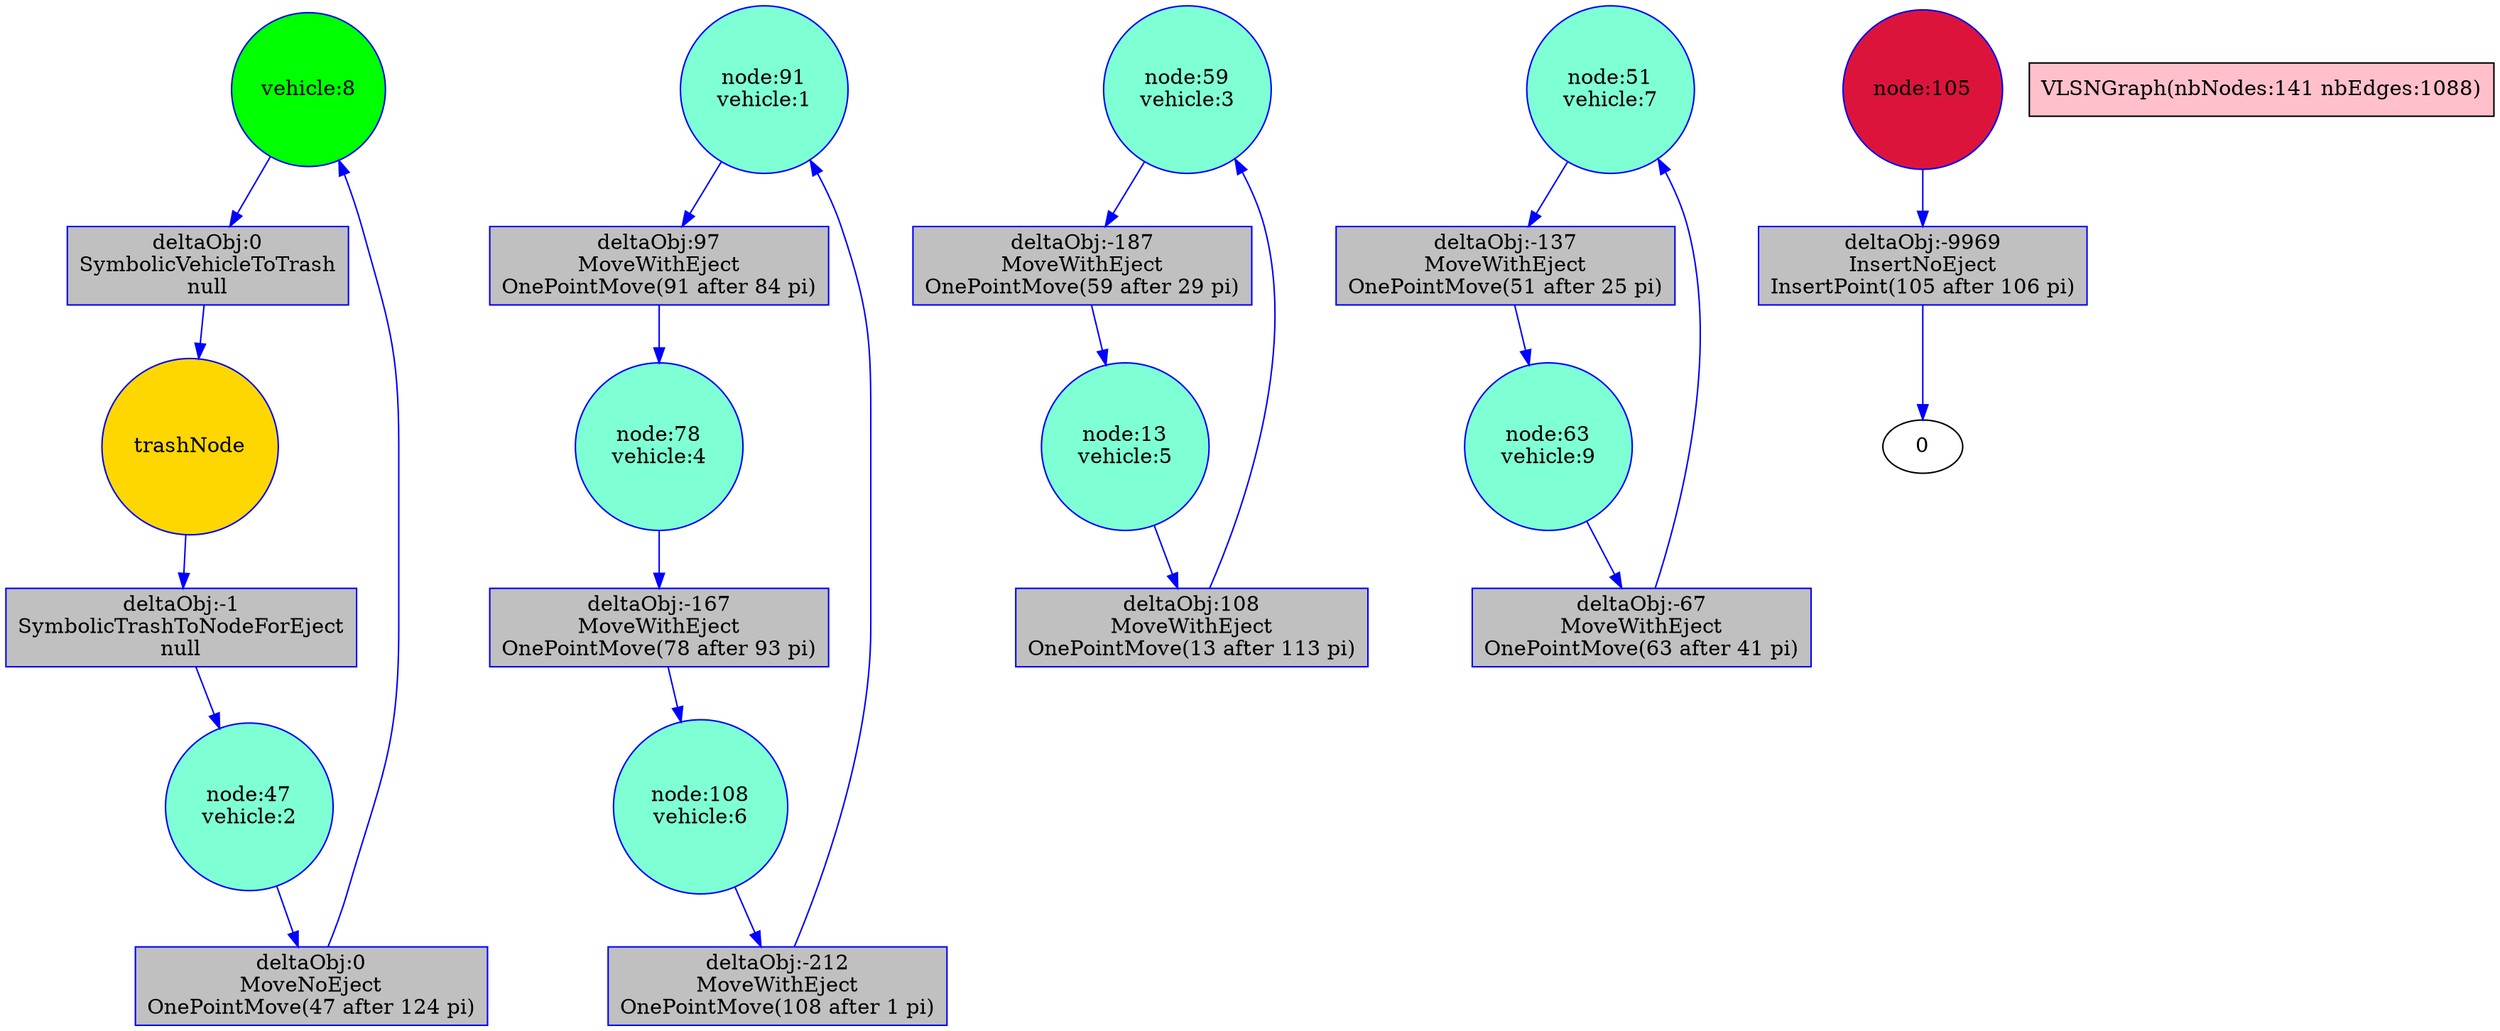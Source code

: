 ##Command to produce the output: "neato -Tpng thisfile > thisfile.png"
digraph VLSNGraph {
	"8" [shape=circle,style=filled,fillcolor=green,color=blue, label = "vehicle:8"] ;
	"10" [shape=circle,style=filled,fillcolor=gold,color=blue, label = trashNode] ;
	"31" [shape=circle,style=filled,fillcolor=aquamarine,color=blue, label = "node:91\nvehicle:1"] ;
	"35" [shape=circle,style=filled,fillcolor=aquamarine,color=blue, label = "node:47\nvehicle:2"] ;
	"49" [shape=circle,style=filled,fillcolor=aquamarine,color=blue, label = "node:59\nvehicle:3"] ;
	"63" [shape=circle,style=filled,fillcolor=aquamarine,color=blue, label = "node:78\nvehicle:4"] ;
	"70" [shape=circle,style=filled,fillcolor=aquamarine,color=blue, label = "node:13\nvehicle:5"] ;
	"86" [shape=circle,style=filled,fillcolor=aquamarine,color=blue, label = "node:108\nvehicle:6"] ;
	"95" [shape=circle,style=filled,fillcolor=aquamarine,color=blue, label = "node:51\nvehicle:7"] ;
	"115" [shape=circle,style=filled,fillcolor=aquamarine,color=blue, label = "node:63\nvehicle:9"] ;
	"128" [shape=circle,style=filled,fillcolor=crimson,color=blue, label = "node:105"] ;
	"Edge0" [shape=rectangle,style=filled,fillcolor=gray, label="deltaObj:-9969\nInsertNoEject\nInsertPoint(105 after 106 pi)" color=blue] ; 128 -> "Edge0"[color=blue];"Edge0" -> 0[color=blue];
	"Edge165" [shape=rectangle,style=filled,fillcolor=gray, label="deltaObj:0\nMoveNoEject\nOnePointMove(47 after 124 pi)" color=blue] ; 35 -> "Edge165"[color=blue];"Edge165" -> 8[color=blue];
	"Edge183" [shape=rectangle,style=filled,fillcolor=gray, label="deltaObj:-187\nMoveWithEject\nOnePointMove(59 after 29 pi)" color=blue] ; 49 -> "Edge183"[color=blue];"Edge183" -> 70[color=blue];
	"Edge277" [shape=rectangle,style=filled,fillcolor=gray, label="deltaObj:-212\nMoveWithEject\nOnePointMove(108 after 1 pi)" color=blue] ; 86 -> "Edge277"[color=blue];"Edge277" -> 31[color=blue];
	"Edge324" [shape=rectangle,style=filled,fillcolor=gray, label="deltaObj:-167\nMoveWithEject\nOnePointMove(78 after 93 pi)" color=blue] ; 63 -> "Edge324"[color=blue];"Edge324" -> 86[color=blue];
	"Edge365" [shape=rectangle,style=filled,fillcolor=gray, label="deltaObj:-137\nMoveWithEject\nOnePointMove(51 after 25 pi)" color=blue] ; 95 -> "Edge365"[color=blue];"Edge365" -> 115[color=blue];
	"Edge418" [shape=rectangle,style=filled,fillcolor=gray, label="deltaObj:-67\nMoveWithEject\nOnePointMove(63 after 41 pi)" color=blue] ; 115 -> "Edge418"[color=blue];"Edge418" -> 95[color=blue];
	"Edge466" [shape=rectangle,style=filled,fillcolor=gray, label="deltaObj:108\nMoveWithEject\nOnePointMove(13 after 113 pi)" color=blue] ; 70 -> "Edge466"[color=blue];"Edge466" -> 49[color=blue];
	"Edge808" [shape=rectangle,style=filled,fillcolor=gray, label="deltaObj:97\nMoveWithEject\nOnePointMove(91 after 84 pi)" color=blue] ; 31 -> "Edge808"[color=blue];"Edge808" -> 63[color=blue];
	"Edge967" [shape=rectangle,style=filled,fillcolor=gray, label="deltaObj:0\nSymbolicVehicleToTrash\nnull" color=blue] ; 8 -> "Edge967"[color=blue];"Edge967" -> 10[color=blue];
	"Edge1000" [shape=rectangle,style=filled,fillcolor=gray, label="deltaObj:-1\nSymbolicTrashToNodeForEject\nnull" color=blue] ; 10 -> "Edge1000"[color=blue];"Edge1000" -> 35[color=blue];
	legend[shape=rectangle,style=filled,fillcolor=pink,color=black,label = "VLSNGraph(nbNodes:141 nbEdges:1088)"] ;
	overlap=false
	fontsize=12;
}